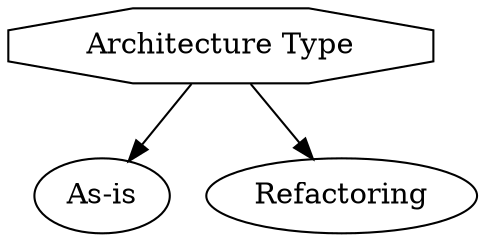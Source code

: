 digraph G { 
"0"[label="Architecture Type", shape = polygon, sides =8 ]"1"[label="As-is"]"0" -> "1"
"2"[label="Refactoring"]"0" -> "2"
}
